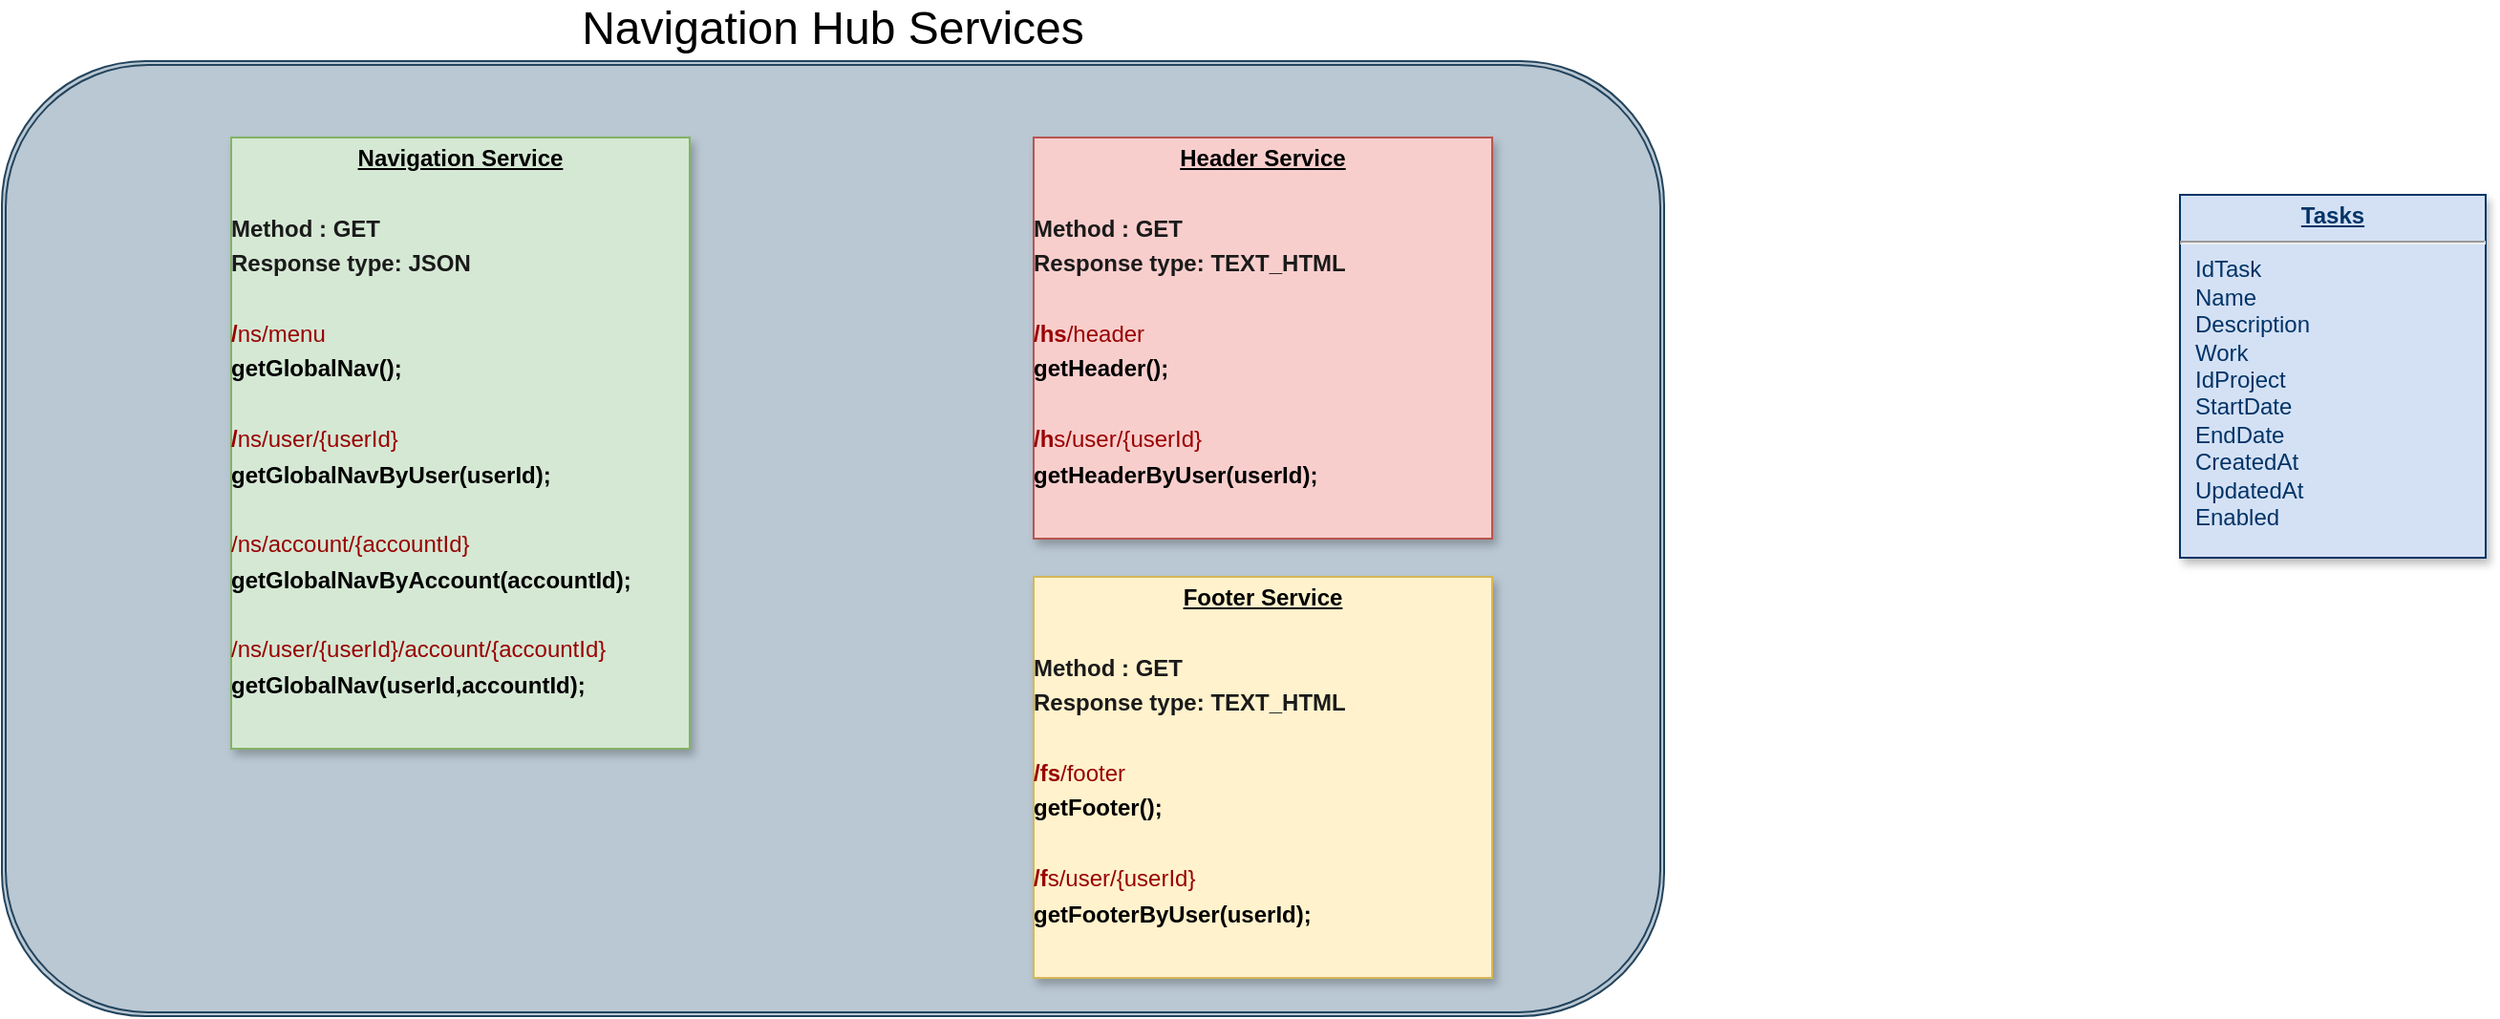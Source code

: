 <mxfile version="14.7.6" type="github">
  <diagram name="Page-1" id="efa7a0a1-bf9b-a30e-e6df-94a7791c09e9">
    <mxGraphModel dx="1483" dy="781" grid="1" gridSize="10" guides="1" tooltips="1" connect="1" arrows="1" fold="1" page="1" pageScale="1" pageWidth="826" pageHeight="1169" background="none" math="0" shadow="0">
      <root>
        <mxCell id="0" />
        <mxCell id="1" parent="0" />
        <mxCell id="54McP1v8adlqiOrVGeXI-117" value="&lt;span style=&quot;font-size: 24px&quot;&gt;Navigation Hub Services&lt;/span&gt;" style="shape=ext;double=1;rounded=1;whiteSpace=wrap;html=1;fillColor=#bac8d3;strokeColor=#23445d;align=center;labelPosition=center;verticalLabelPosition=top;verticalAlign=bottom;" vertex="1" parent="1">
          <mxGeometry x="30" y="70" width="870" height="500" as="geometry" />
        </mxCell>
        <mxCell id="25" value="&lt;p style=&quot;margin: 4px 0px 0px ; text-align: center&quot;&gt;&lt;b&gt;&lt;u&gt;Navigation Service&lt;/u&gt;&lt;/b&gt;&lt;/p&gt;&lt;p style=&quot;margin: 4px 0px 0px ; text-align: center&quot;&gt;&lt;b&gt;&lt;u&gt;&lt;br&gt;&lt;/u&gt;&lt;/b&gt;&lt;/p&gt;&lt;p style=&quot;margin: 4px 0px 0px&quot;&gt;&lt;b&gt;&lt;font color=&quot;#1a1a1a&quot;&gt;Method : GET&lt;/font&gt;&lt;/b&gt;&lt;/p&gt;&lt;p style=&quot;margin: 4px 0px 0px&quot;&gt;&lt;b&gt;&lt;font color=&quot;#1a1a1a&quot;&gt;Response type: JSON&lt;/font&gt;&lt;/b&gt;&lt;/p&gt;&lt;p style=&quot;margin: 0px ; margin-top: 4px ; text-align: center ; text-decoration: underline&quot;&gt;&lt;b&gt;&lt;br&gt;&lt;/b&gt;&lt;/p&gt;&lt;p style=&quot;margin: 4px 0px 0px&quot;&gt;&lt;font color=&quot;#990000&quot;&gt;&lt;b&gt;/&lt;/b&gt;ns/menu&lt;/font&gt;&lt;/p&gt;&lt;p style=&quot;margin: 4px 0px 0px&quot;&gt;&lt;b&gt;getGlobalNav();&lt;/b&gt;&lt;/p&gt;&lt;p style=&quot;margin: 4px 0px 0px&quot;&gt;&lt;b&gt;&lt;br&gt;&lt;/b&gt;&lt;/p&gt;&lt;p style=&quot;margin: 4px 0px 0px&quot;&gt;&lt;font color=&quot;#990000&quot;&gt;&lt;b&gt;/&lt;/b&gt;ns/user/{userId}&lt;/font&gt;&lt;/p&gt;&lt;p style=&quot;margin: 4px 0px 0px&quot;&gt;&lt;b&gt;getGlobalNavByUser(userId);&lt;/b&gt;&lt;/p&gt;&lt;p style=&quot;margin: 4px 0px 0px&quot;&gt;&lt;b&gt;&lt;br&gt;&lt;/b&gt;&lt;/p&gt;&lt;p style=&quot;margin: 4px 0px 0px&quot;&gt;&lt;font color=&quot;#990000&quot;&gt;/ns/account/{accountId}&lt;/font&gt;&lt;/p&gt;&lt;p style=&quot;margin: 4px 0px 0px&quot;&gt;&lt;b&gt;getGlobalNavByAccount(accountId);&lt;/b&gt;&lt;/p&gt;&lt;p style=&quot;margin: 4px 0px 0px&quot;&gt;&lt;b&gt;&lt;br&gt;&lt;/b&gt;&lt;/p&gt;&lt;p style=&quot;margin: 4px 0px 0px&quot;&gt;&lt;font color=&quot;#990000&quot;&gt;/ns/user/{userId}/account/{accountId}&lt;/font&gt;&lt;/p&gt;&lt;p style=&quot;margin: 4px 0px 0px&quot;&gt;&lt;b&gt;getGlobalNav(userId,accountId);&lt;/b&gt;&lt;/p&gt;" style="verticalAlign=top;align=left;overflow=fill;fontSize=12;fontFamily=Helvetica;html=1;strokeColor=#82b366;shadow=1;fillColor=#d5e8d4;" parent="1" vertex="1">
          <mxGeometry x="150" y="110" width="240" height="320" as="geometry" />
        </mxCell>
        <mxCell id="35" value="&lt;p style=&quot;margin: 0px; margin-top: 4px; text-align: center; text-decoration: underline;&quot;&gt;&lt;strong&gt;Tasks&lt;/strong&gt;&lt;/p&gt;&lt;hr /&gt;&lt;p style=&quot;margin: 0px; margin-left: 8px;&quot;&gt;IdTask&lt;/p&gt;&lt;p style=&quot;margin: 0px; margin-left: 8px;&quot;&gt;Name&lt;/p&gt;&lt;p style=&quot;margin: 0px; margin-left: 8px;&quot;&gt;Description&lt;/p&gt;&lt;p style=&quot;margin: 0px; margin-left: 8px;&quot;&gt;Work&lt;/p&gt;&lt;p style=&quot;margin: 0px; margin-left: 8px;&quot;&gt;IdProject&lt;/p&gt;&lt;p style=&quot;margin: 0px; margin-left: 8px;&quot;&gt;StartDate&lt;/p&gt;&lt;p style=&quot;margin: 0px; margin-left: 8px;&quot;&gt;EndDate&lt;/p&gt;&lt;p style=&quot;margin: 0px; margin-left: 8px;&quot;&gt;CreatedAt&lt;/p&gt;&lt;p style=&quot;margin: 0px; margin-left: 8px;&quot;&gt;UpdatedAt&lt;/p&gt;&lt;p style=&quot;margin: 0px; margin-left: 8px;&quot;&gt;Enabled&lt;/p&gt;" style="verticalAlign=top;align=left;overflow=fill;fontSize=12;fontFamily=Helvetica;html=1;strokeColor=#003366;shadow=1;fillColor=#D4E1F5;fontColor=#003366" parent="1" vertex="1">
          <mxGeometry x="1170" y="140.0" width="160" height="190" as="geometry" />
        </mxCell>
        <mxCell id="54McP1v8adlqiOrVGeXI-115" value="&lt;p style=&quot;margin: 4px 0px 0px ; text-align: center&quot;&gt;&lt;b&gt;&lt;u&gt;Header Service&lt;/u&gt;&lt;/b&gt;&lt;/p&gt;&lt;p style=&quot;margin: 4px 0px 0px ; text-align: center&quot;&gt;&lt;b&gt;&lt;u&gt;&lt;br&gt;&lt;/u&gt;&lt;/b&gt;&lt;/p&gt;&lt;p style=&quot;margin: 4px 0px 0px&quot;&gt;&lt;b&gt;&lt;font color=&quot;#1a1a1a&quot;&gt;Method : GET&lt;/font&gt;&lt;/b&gt;&lt;/p&gt;&lt;p style=&quot;margin: 4px 0px 0px&quot;&gt;&lt;b&gt;&lt;font color=&quot;#1a1a1a&quot;&gt;Response type: TEXT_HTML&lt;/font&gt;&lt;/b&gt;&lt;/p&gt;&lt;p style=&quot;margin: 0px ; margin-top: 4px ; text-align: center ; text-decoration: underline&quot;&gt;&lt;b&gt;&lt;br&gt;&lt;/b&gt;&lt;/p&gt;&lt;p style=&quot;margin: 4px 0px 0px&quot;&gt;&lt;font color=&quot;#990000&quot;&gt;&lt;b&gt;/hs&lt;/b&gt;/header&lt;/font&gt;&lt;/p&gt;&lt;p style=&quot;margin: 4px 0px 0px&quot;&gt;&lt;b&gt;getHeader();&lt;/b&gt;&lt;/p&gt;&lt;p style=&quot;margin: 4px 0px 0px&quot;&gt;&lt;b&gt;&lt;br&gt;&lt;/b&gt;&lt;/p&gt;&lt;p style=&quot;margin: 4px 0px 0px&quot;&gt;&lt;font color=&quot;#990000&quot;&gt;&lt;b&gt;/h&lt;/b&gt;s/user/{userId}&lt;/font&gt;&lt;/p&gt;&lt;p style=&quot;margin: 4px 0px 0px&quot;&gt;&lt;b&gt;getHeaderByUser(userId);&lt;/b&gt;&lt;/p&gt;&lt;p style=&quot;margin: 4px 0px 0px&quot;&gt;&lt;b&gt;&lt;br&gt;&lt;/b&gt;&lt;/p&gt;&lt;p style=&quot;margin: 4px 0px 0px&quot;&gt;&lt;br&gt;&lt;/p&gt;" style="verticalAlign=top;align=left;overflow=fill;fontSize=12;fontFamily=Helvetica;html=1;strokeColor=#b85450;shadow=1;fillColor=#f8cecc;" vertex="1" parent="1">
          <mxGeometry x="570" y="110" width="240" height="210" as="geometry" />
        </mxCell>
        <mxCell id="54McP1v8adlqiOrVGeXI-116" value="&lt;p style=&quot;margin: 4px 0px 0px ; text-align: center&quot;&gt;&lt;b&gt;&lt;u&gt;Footer Service&lt;/u&gt;&lt;/b&gt;&lt;/p&gt;&lt;p style=&quot;margin: 4px 0px 0px ; text-align: center&quot;&gt;&lt;b&gt;&lt;u&gt;&lt;br&gt;&lt;/u&gt;&lt;/b&gt;&lt;/p&gt;&lt;p style=&quot;margin: 4px 0px 0px&quot;&gt;&lt;b&gt;&lt;font color=&quot;#1a1a1a&quot;&gt;Method : GET&lt;/font&gt;&lt;/b&gt;&lt;/p&gt;&lt;p style=&quot;margin: 4px 0px 0px&quot;&gt;&lt;b&gt;&lt;font color=&quot;#1a1a1a&quot;&gt;Response type: TEXT_HTML&lt;/font&gt;&lt;/b&gt;&lt;/p&gt;&lt;p style=&quot;margin: 0px ; margin-top: 4px ; text-align: center ; text-decoration: underline&quot;&gt;&lt;b&gt;&lt;br&gt;&lt;/b&gt;&lt;/p&gt;&lt;p style=&quot;margin: 4px 0px 0px&quot;&gt;&lt;font color=&quot;#990000&quot;&gt;&lt;b&gt;/fs&lt;/b&gt;/footer&lt;/font&gt;&lt;/p&gt;&lt;p style=&quot;margin: 4px 0px 0px&quot;&gt;&lt;b&gt;getFooter();&lt;/b&gt;&lt;/p&gt;&lt;p style=&quot;margin: 4px 0px 0px&quot;&gt;&lt;b&gt;&lt;br&gt;&lt;/b&gt;&lt;/p&gt;&lt;p style=&quot;margin: 4px 0px 0px&quot;&gt;&lt;font color=&quot;#990000&quot;&gt;&lt;b&gt;/f&lt;/b&gt;s/user/{userId}&lt;/font&gt;&lt;/p&gt;&lt;p style=&quot;margin: 4px 0px 0px&quot;&gt;&lt;b&gt;getFooterByUser(userId);&lt;/b&gt;&lt;/p&gt;&lt;p style=&quot;margin: 4px 0px 0px&quot;&gt;&lt;b&gt;&lt;br&gt;&lt;/b&gt;&lt;/p&gt;&lt;p style=&quot;margin: 4px 0px 0px&quot;&gt;&lt;br&gt;&lt;/p&gt;" style="verticalAlign=top;align=left;overflow=fill;fontSize=12;fontFamily=Helvetica;html=1;strokeColor=#d6b656;shadow=1;fillColor=#fff2cc;" vertex="1" parent="1">
          <mxGeometry x="570" y="340" width="240" height="210" as="geometry" />
        </mxCell>
      </root>
    </mxGraphModel>
  </diagram>
</mxfile>
